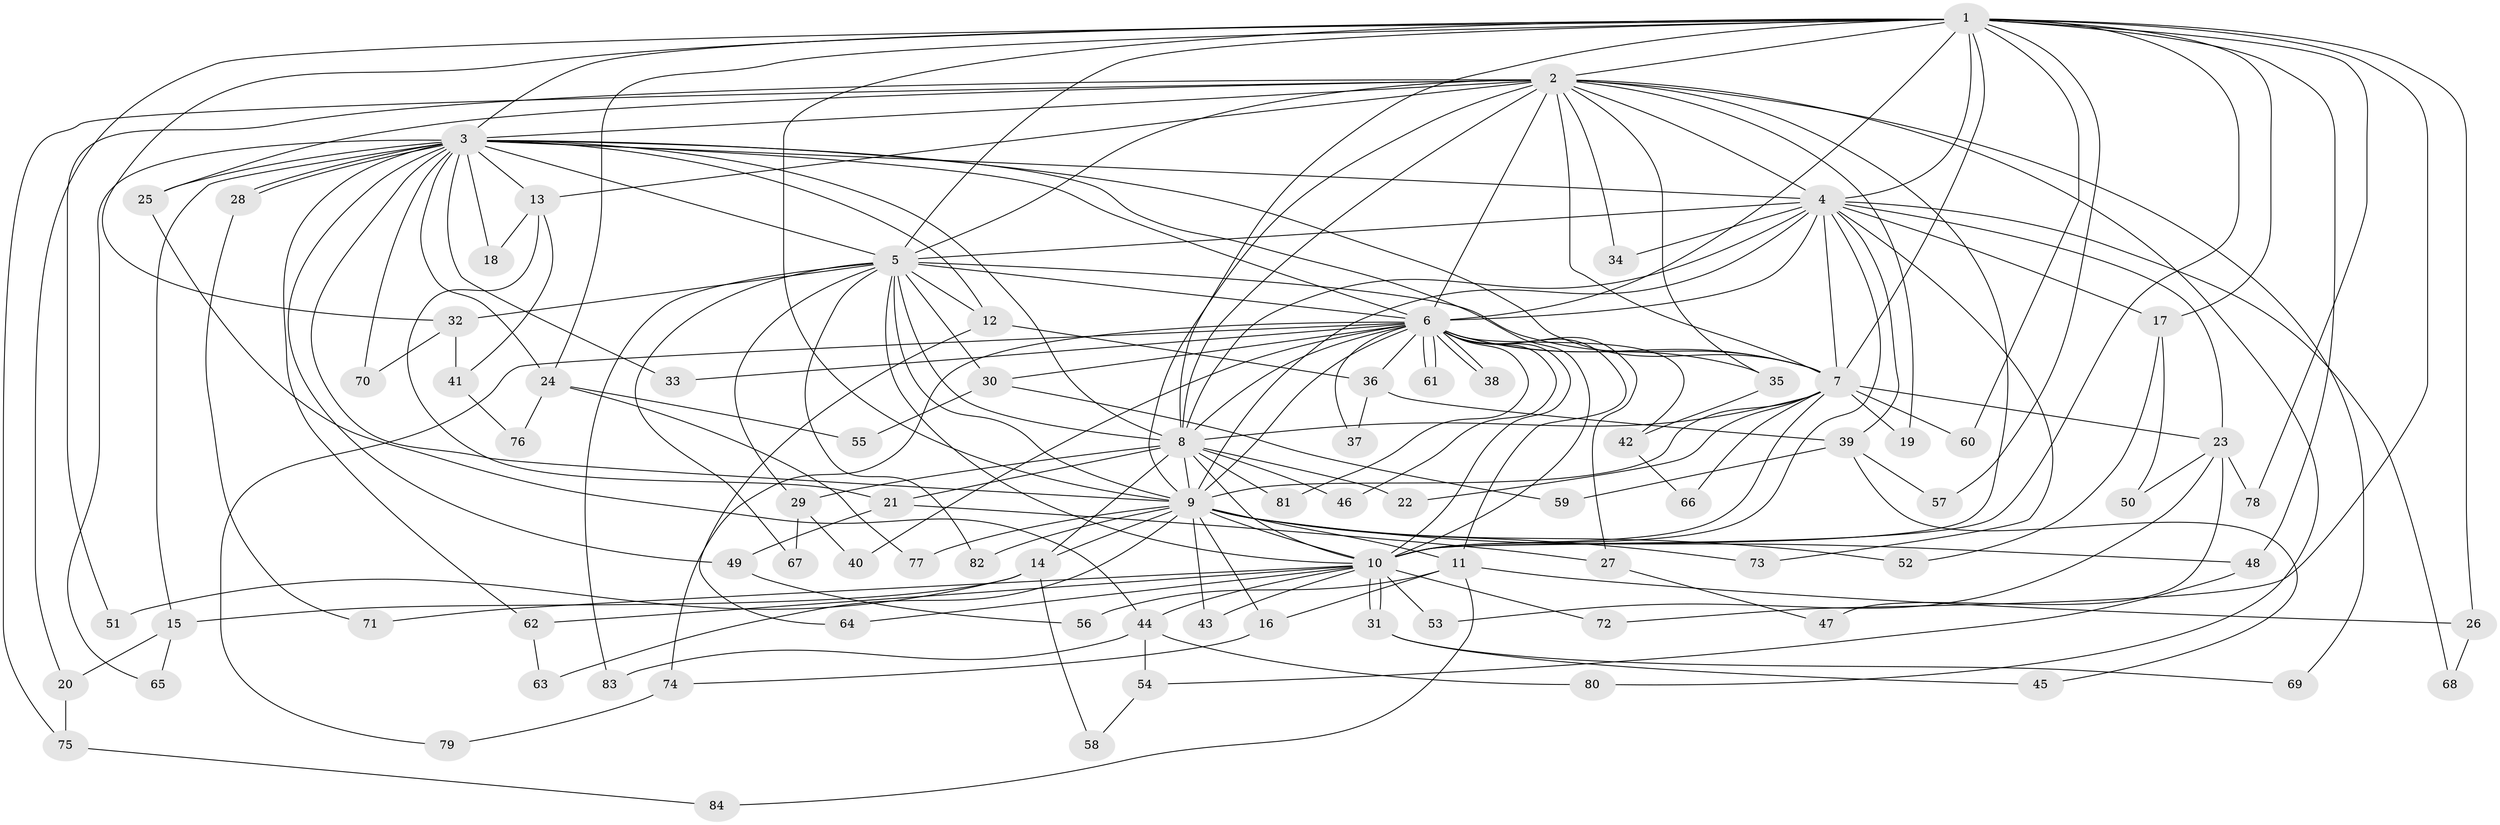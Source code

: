 // Generated by graph-tools (version 1.1) at 2025/11/02/27/25 16:11:07]
// undirected, 84 vertices, 193 edges
graph export_dot {
graph [start="1"]
  node [color=gray90,style=filled];
  1;
  2;
  3;
  4;
  5;
  6;
  7;
  8;
  9;
  10;
  11;
  12;
  13;
  14;
  15;
  16;
  17;
  18;
  19;
  20;
  21;
  22;
  23;
  24;
  25;
  26;
  27;
  28;
  29;
  30;
  31;
  32;
  33;
  34;
  35;
  36;
  37;
  38;
  39;
  40;
  41;
  42;
  43;
  44;
  45;
  46;
  47;
  48;
  49;
  50;
  51;
  52;
  53;
  54;
  55;
  56;
  57;
  58;
  59;
  60;
  61;
  62;
  63;
  64;
  65;
  66;
  67;
  68;
  69;
  70;
  71;
  72;
  73;
  74;
  75;
  76;
  77;
  78;
  79;
  80;
  81;
  82;
  83;
  84;
  1 -- 2;
  1 -- 3;
  1 -- 4;
  1 -- 5;
  1 -- 6;
  1 -- 7;
  1 -- 8;
  1 -- 9;
  1 -- 10;
  1 -- 17;
  1 -- 20;
  1 -- 24;
  1 -- 26;
  1 -- 32;
  1 -- 48;
  1 -- 57;
  1 -- 60;
  1 -- 72;
  1 -- 78;
  2 -- 3;
  2 -- 4;
  2 -- 5;
  2 -- 6;
  2 -- 7;
  2 -- 8;
  2 -- 9;
  2 -- 10;
  2 -- 13;
  2 -- 19;
  2 -- 25;
  2 -- 34;
  2 -- 35;
  2 -- 51;
  2 -- 69;
  2 -- 75;
  2 -- 80;
  3 -- 4;
  3 -- 5;
  3 -- 6;
  3 -- 7;
  3 -- 8;
  3 -- 9;
  3 -- 10;
  3 -- 12;
  3 -- 13;
  3 -- 15;
  3 -- 18;
  3 -- 24;
  3 -- 25;
  3 -- 28;
  3 -- 28;
  3 -- 33;
  3 -- 49;
  3 -- 62;
  3 -- 65;
  3 -- 70;
  4 -- 5;
  4 -- 6;
  4 -- 7;
  4 -- 8;
  4 -- 9;
  4 -- 10;
  4 -- 17;
  4 -- 23;
  4 -- 34;
  4 -- 39;
  4 -- 68;
  4 -- 73;
  5 -- 6;
  5 -- 7;
  5 -- 8;
  5 -- 9;
  5 -- 10;
  5 -- 12;
  5 -- 29;
  5 -- 30;
  5 -- 32;
  5 -- 67;
  5 -- 82;
  5 -- 83;
  6 -- 7;
  6 -- 8;
  6 -- 9;
  6 -- 10;
  6 -- 11;
  6 -- 27;
  6 -- 30;
  6 -- 33;
  6 -- 35;
  6 -- 36;
  6 -- 37;
  6 -- 38;
  6 -- 38;
  6 -- 40;
  6 -- 42;
  6 -- 46;
  6 -- 61;
  6 -- 61;
  6 -- 74;
  6 -- 79;
  6 -- 81;
  7 -- 8;
  7 -- 9;
  7 -- 10;
  7 -- 19;
  7 -- 22;
  7 -- 23;
  7 -- 60;
  7 -- 66;
  8 -- 9;
  8 -- 10;
  8 -- 14;
  8 -- 21;
  8 -- 22;
  8 -- 29;
  8 -- 46;
  8 -- 81;
  9 -- 10;
  9 -- 11;
  9 -- 14;
  9 -- 16;
  9 -- 43;
  9 -- 48;
  9 -- 52;
  9 -- 63;
  9 -- 73;
  9 -- 77;
  9 -- 82;
  10 -- 31;
  10 -- 31;
  10 -- 43;
  10 -- 44;
  10 -- 53;
  10 -- 62;
  10 -- 64;
  10 -- 71;
  10 -- 72;
  11 -- 16;
  11 -- 26;
  11 -- 56;
  11 -- 84;
  12 -- 36;
  12 -- 64;
  13 -- 18;
  13 -- 21;
  13 -- 41;
  14 -- 15;
  14 -- 51;
  14 -- 58;
  15 -- 20;
  15 -- 65;
  16 -- 74;
  17 -- 50;
  17 -- 52;
  20 -- 75;
  21 -- 27;
  21 -- 49;
  23 -- 47;
  23 -- 50;
  23 -- 53;
  23 -- 78;
  24 -- 55;
  24 -- 76;
  24 -- 77;
  25 -- 44;
  26 -- 68;
  27 -- 47;
  28 -- 71;
  29 -- 40;
  29 -- 67;
  30 -- 55;
  30 -- 59;
  31 -- 45;
  31 -- 69;
  32 -- 41;
  32 -- 70;
  35 -- 42;
  36 -- 37;
  36 -- 39;
  39 -- 45;
  39 -- 57;
  39 -- 59;
  41 -- 76;
  42 -- 66;
  44 -- 54;
  44 -- 80;
  44 -- 83;
  48 -- 54;
  49 -- 56;
  54 -- 58;
  62 -- 63;
  74 -- 79;
  75 -- 84;
}
